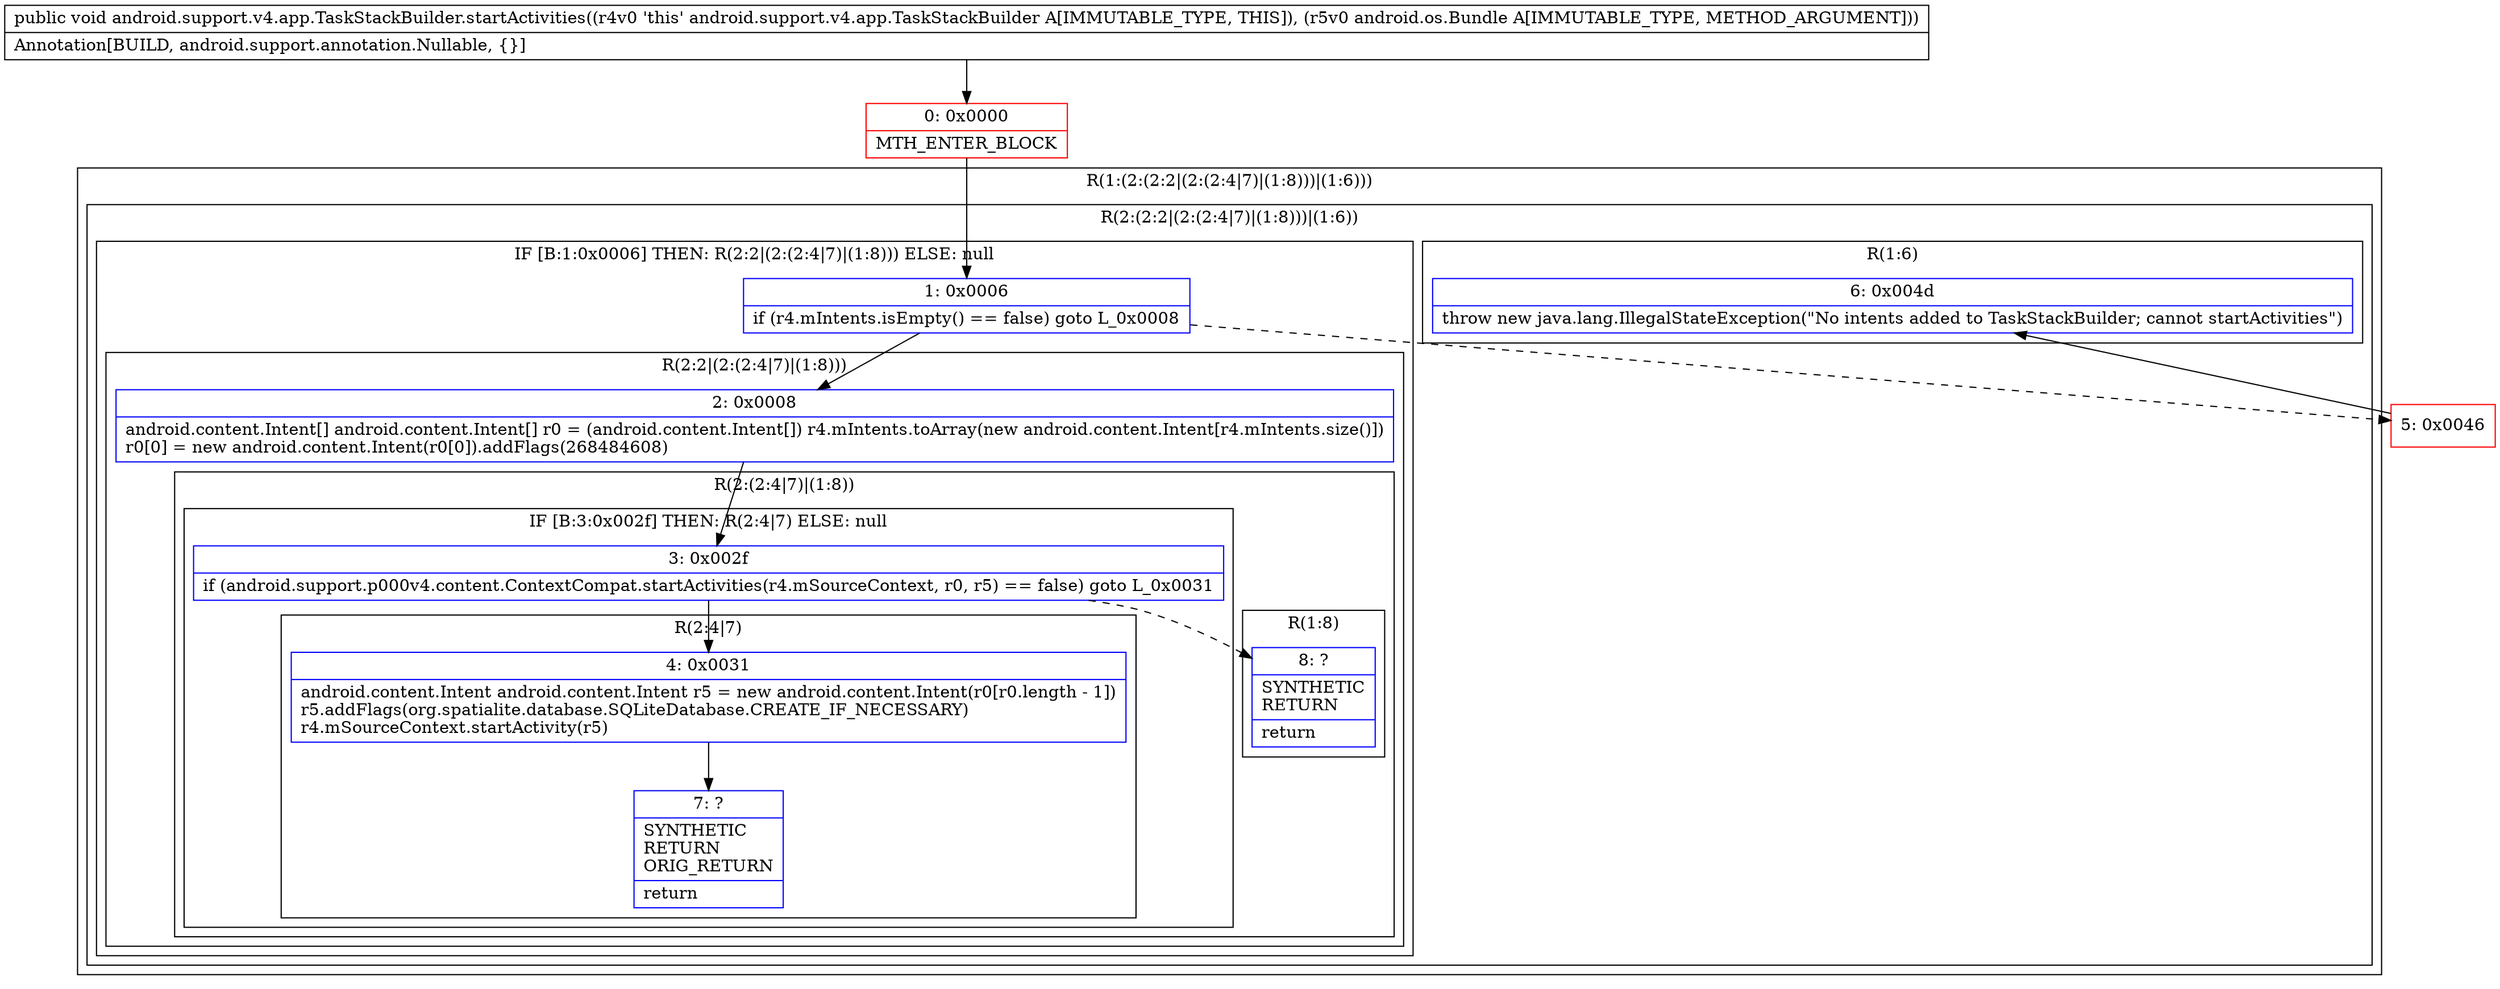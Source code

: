 digraph "CFG forandroid.support.v4.app.TaskStackBuilder.startActivities(Landroid\/os\/Bundle;)V" {
subgraph cluster_Region_1953359841 {
label = "R(1:(2:(2:2|(2:(2:4|7)|(1:8)))|(1:6)))";
node [shape=record,color=blue];
subgraph cluster_Region_593738678 {
label = "R(2:(2:2|(2:(2:4|7)|(1:8)))|(1:6))";
node [shape=record,color=blue];
subgraph cluster_IfRegion_1532140181 {
label = "IF [B:1:0x0006] THEN: R(2:2|(2:(2:4|7)|(1:8))) ELSE: null";
node [shape=record,color=blue];
Node_1 [shape=record,label="{1\:\ 0x0006|if (r4.mIntents.isEmpty() == false) goto L_0x0008\l}"];
subgraph cluster_Region_1854160637 {
label = "R(2:2|(2:(2:4|7)|(1:8)))";
node [shape=record,color=blue];
Node_2 [shape=record,label="{2\:\ 0x0008|android.content.Intent[] android.content.Intent[] r0 = (android.content.Intent[]) r4.mIntents.toArray(new android.content.Intent[r4.mIntents.size()])\lr0[0] = new android.content.Intent(r0[0]).addFlags(268484608)\l}"];
subgraph cluster_Region_803596742 {
label = "R(2:(2:4|7)|(1:8))";
node [shape=record,color=blue];
subgraph cluster_IfRegion_1637235395 {
label = "IF [B:3:0x002f] THEN: R(2:4|7) ELSE: null";
node [shape=record,color=blue];
Node_3 [shape=record,label="{3\:\ 0x002f|if (android.support.p000v4.content.ContextCompat.startActivities(r4.mSourceContext, r0, r5) == false) goto L_0x0031\l}"];
subgraph cluster_Region_1385466269 {
label = "R(2:4|7)";
node [shape=record,color=blue];
Node_4 [shape=record,label="{4\:\ 0x0031|android.content.Intent android.content.Intent r5 = new android.content.Intent(r0[r0.length \- 1])\lr5.addFlags(org.spatialite.database.SQLiteDatabase.CREATE_IF_NECESSARY)\lr4.mSourceContext.startActivity(r5)\l}"];
Node_7 [shape=record,label="{7\:\ ?|SYNTHETIC\lRETURN\lORIG_RETURN\l|return\l}"];
}
}
subgraph cluster_Region_875315508 {
label = "R(1:8)";
node [shape=record,color=blue];
Node_8 [shape=record,label="{8\:\ ?|SYNTHETIC\lRETURN\l|return\l}"];
}
}
}
}
subgraph cluster_Region_170717708 {
label = "R(1:6)";
node [shape=record,color=blue];
Node_6 [shape=record,label="{6\:\ 0x004d|throw new java.lang.IllegalStateException(\"No intents added to TaskStackBuilder; cannot startActivities\")\l}"];
}
}
}
Node_0 [shape=record,color=red,label="{0\:\ 0x0000|MTH_ENTER_BLOCK\l}"];
Node_5 [shape=record,color=red,label="{5\:\ 0x0046}"];
MethodNode[shape=record,label="{public void android.support.v4.app.TaskStackBuilder.startActivities((r4v0 'this' android.support.v4.app.TaskStackBuilder A[IMMUTABLE_TYPE, THIS]), (r5v0 android.os.Bundle A[IMMUTABLE_TYPE, METHOD_ARGUMENT]))  | Annotation[BUILD, android.support.annotation.Nullable, \{\}]\l}"];
MethodNode -> Node_0;
Node_1 -> Node_2;
Node_1 -> Node_5[style=dashed];
Node_2 -> Node_3;
Node_3 -> Node_4;
Node_3 -> Node_8[style=dashed];
Node_4 -> Node_7;
Node_0 -> Node_1;
Node_5 -> Node_6;
}


